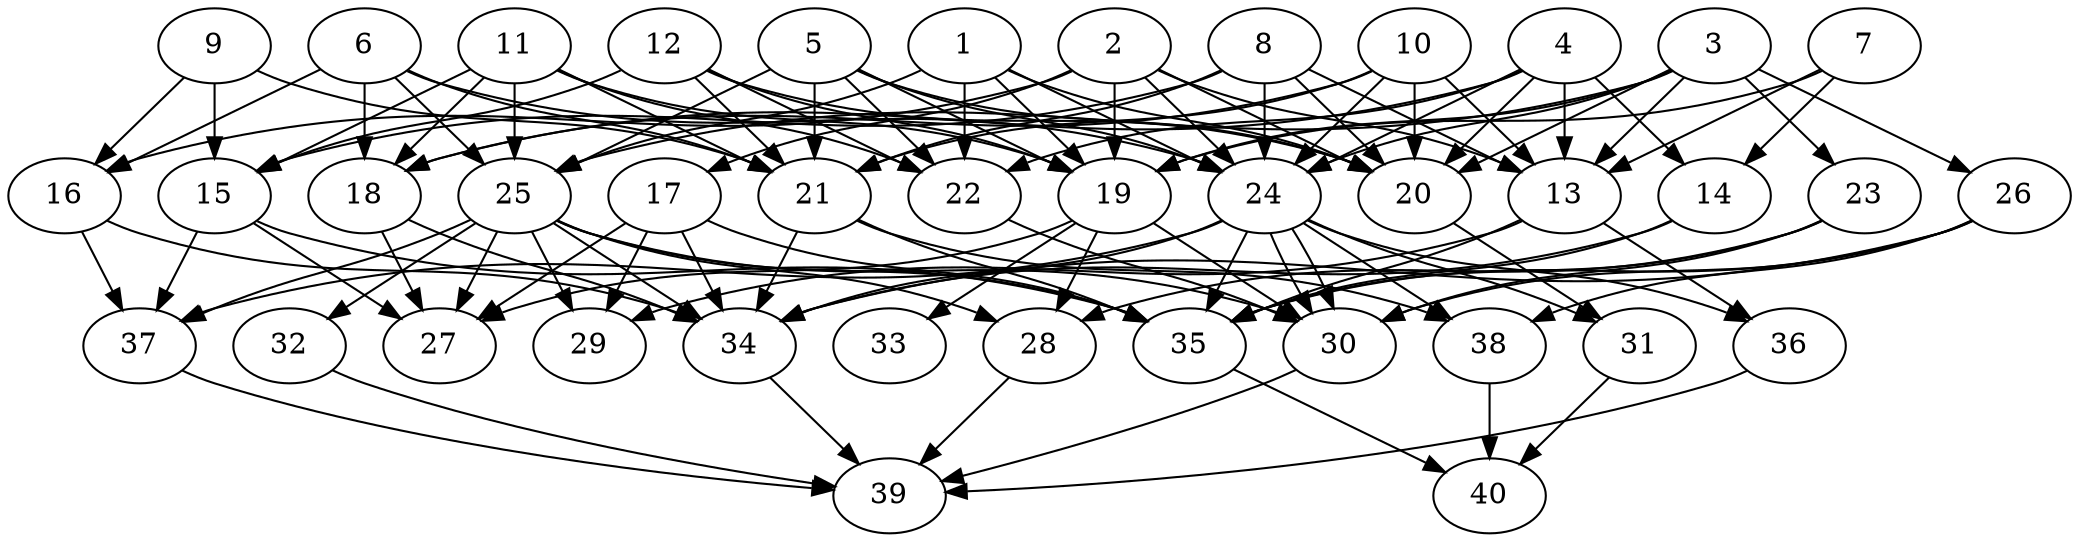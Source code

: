 // DAG automatically generated by daggen at Thu Oct  3 14:06:48 2019
// ./daggen --dot -n 40 --ccr 0.3 --fat 0.7 --regular 0.9 --density 0.7 --mindata 5242880 --maxdata 52428800 
digraph G {
  1 [size="128815787", alpha="0.06", expect_size="38644736"] 
  1 -> 19 [size ="38644736"]
  1 -> 20 [size ="38644736"]
  1 -> 22 [size ="38644736"]
  1 -> 24 [size ="38644736"]
  1 -> 25 [size ="38644736"]
  2 [size="172919467", alpha="0.08", expect_size="51875840"] 
  2 -> 13 [size ="51875840"]
  2 -> 16 [size ="51875840"]
  2 -> 17 [size ="51875840"]
  2 -> 19 [size ="51875840"]
  2 -> 20 [size ="51875840"]
  2 -> 24 [size ="51875840"]
  3 [size="58668373", alpha="0.14", expect_size="17600512"] 
  3 -> 13 [size ="17600512"]
  3 -> 19 [size ="17600512"]
  3 -> 20 [size ="17600512"]
  3 -> 23 [size ="17600512"]
  3 -> 24 [size ="17600512"]
  3 -> 25 [size ="17600512"]
  3 -> 26 [size ="17600512"]
  4 [size="132061867", alpha="0.18", expect_size="39618560"] 
  4 -> 13 [size ="39618560"]
  4 -> 14 [size ="39618560"]
  4 -> 18 [size ="39618560"]
  4 -> 20 [size ="39618560"]
  4 -> 22 [size ="39618560"]
  4 -> 24 [size ="39618560"]
  5 [size="99652267", alpha="0.15", expect_size="29895680"] 
  5 -> 19 [size ="29895680"]
  5 -> 20 [size ="29895680"]
  5 -> 21 [size ="29895680"]
  5 -> 22 [size ="29895680"]
  5 -> 24 [size ="29895680"]
  5 -> 25 [size ="29895680"]
  6 [size="104601600", alpha="0.07", expect_size="31380480"] 
  6 -> 16 [size ="31380480"]
  6 -> 18 [size ="31380480"]
  6 -> 21 [size ="31380480"]
  6 -> 24 [size ="31380480"]
  6 -> 25 [size ="31380480"]
  7 [size="37225813", alpha="0.00", expect_size="11167744"] 
  7 -> 13 [size ="11167744"]
  7 -> 14 [size ="11167744"]
  7 -> 19 [size ="11167744"]
  8 [size="171045547", alpha="0.18", expect_size="51313664"] 
  8 -> 13 [size ="51313664"]
  8 -> 15 [size ="51313664"]
  8 -> 20 [size ="51313664"]
  8 -> 21 [size ="51313664"]
  8 -> 24 [size ="51313664"]
  9 [size="144721920", alpha="0.10", expect_size="43416576"] 
  9 -> 15 [size ="43416576"]
  9 -> 16 [size ="43416576"]
  9 -> 21 [size ="43416576"]
  10 [size="46448640", alpha="0.16", expect_size="13934592"] 
  10 -> 13 [size ="13934592"]
  10 -> 18 [size ="13934592"]
  10 -> 20 [size ="13934592"]
  10 -> 21 [size ="13934592"]
  10 -> 24 [size ="13934592"]
  11 [size="70550187", alpha="0.08", expect_size="21165056"] 
  11 -> 15 [size ="21165056"]
  11 -> 18 [size ="21165056"]
  11 -> 19 [size ="21165056"]
  11 -> 21 [size ="21165056"]
  11 -> 22 [size ="21165056"]
  11 -> 25 [size ="21165056"]
  12 [size="115111253", alpha="0.08", expect_size="34533376"] 
  12 -> 15 [size ="34533376"]
  12 -> 19 [size ="34533376"]
  12 -> 20 [size ="34533376"]
  12 -> 21 [size ="34533376"]
  12 -> 22 [size ="34533376"]
  13 [size="23108267", alpha="0.19", expect_size="6932480"] 
  13 -> 29 [size ="6932480"]
  13 -> 35 [size ="6932480"]
  13 -> 36 [size ="6932480"]
  14 [size="135444480", alpha="0.18", expect_size="40633344"] 
  14 -> 34 [size ="40633344"]
  14 -> 35 [size ="40633344"]
  15 [size="118719147", alpha="0.17", expect_size="35615744"] 
  15 -> 27 [size ="35615744"]
  15 -> 35 [size ="35615744"]
  15 -> 37 [size ="35615744"]
  16 [size="78895787", alpha="0.11", expect_size="23668736"] 
  16 -> 34 [size ="23668736"]
  16 -> 37 [size ="23668736"]
  17 [size="131102720", alpha="0.11", expect_size="39330816"] 
  17 -> 27 [size ="39330816"]
  17 -> 29 [size ="39330816"]
  17 -> 34 [size ="39330816"]
  17 -> 35 [size ="39330816"]
  18 [size="131822933", alpha="0.02", expect_size="39546880"] 
  18 -> 27 [size ="39546880"]
  18 -> 34 [size ="39546880"]
  19 [size="114015573", alpha="0.13", expect_size="34204672"] 
  19 -> 27 [size ="34204672"]
  19 -> 28 [size ="34204672"]
  19 -> 30 [size ="34204672"]
  19 -> 33 [size ="34204672"]
  20 [size="31965867", alpha="0.04", expect_size="9589760"] 
  20 -> 31 [size ="9589760"]
  21 [size="158576640", alpha="0.09", expect_size="47572992"] 
  21 -> 34 [size ="47572992"]
  21 -> 35 [size ="47572992"]
  21 -> 38 [size ="47572992"]
  22 [size="67795627", alpha="0.14", expect_size="20338688"] 
  22 -> 30 [size ="20338688"]
  23 [size="133034667", alpha="0.04", expect_size="39910400"] 
  23 -> 28 [size ="39910400"]
  23 -> 30 [size ="39910400"]
  23 -> 35 [size ="39910400"]
  24 [size="124299947", alpha="0.09", expect_size="37289984"] 
  24 -> 30 [size ="37289984"]
  24 -> 30 [size ="37289984"]
  24 -> 31 [size ="37289984"]
  24 -> 34 [size ="37289984"]
  24 -> 35 [size ="37289984"]
  24 -> 36 [size ="37289984"]
  24 -> 37 [size ="37289984"]
  24 -> 38 [size ="37289984"]
  25 [size="108424533", alpha="0.04", expect_size="32527360"] 
  25 -> 27 [size ="32527360"]
  25 -> 28 [size ="32527360"]
  25 -> 29 [size ="32527360"]
  25 -> 30 [size ="32527360"]
  25 -> 32 [size ="32527360"]
  25 -> 34 [size ="32527360"]
  25 -> 35 [size ="32527360"]
  25 -> 37 [size ="32527360"]
  26 [size="82660693", alpha="0.10", expect_size="24798208"] 
  26 -> 30 [size ="24798208"]
  26 -> 34 [size ="24798208"]
  26 -> 35 [size ="24798208"]
  26 -> 38 [size ="24798208"]
  27 [size="168321707", alpha="0.19", expect_size="50496512"] 
  28 [size="94917973", alpha="0.07", expect_size="28475392"] 
  28 -> 39 [size ="28475392"]
  29 [size="108854613", alpha="0.12", expect_size="32656384"] 
  30 [size="53944320", alpha="0.20", expect_size="16183296"] 
  30 -> 39 [size ="16183296"]
  31 [size="85251413", alpha="0.15", expect_size="25575424"] 
  31 -> 40 [size ="25575424"]
  32 [size="156829013", alpha="0.02", expect_size="47048704"] 
  32 -> 39 [size ="47048704"]
  33 [size="109547520", alpha="0.10", expect_size="32864256"] 
  34 [size="141892267", alpha="0.13", expect_size="42567680"] 
  34 -> 39 [size ="42567680"]
  35 [size="53872640", alpha="0.09", expect_size="16161792"] 
  35 -> 40 [size ="16161792"]
  36 [size="84954453", alpha="0.13", expect_size="25486336"] 
  36 -> 39 [size ="25486336"]
  37 [size="164980053", alpha="0.11", expect_size="49494016"] 
  37 -> 39 [size ="49494016"]
  38 [size="156419413", alpha="0.03", expect_size="46925824"] 
  38 -> 40 [size ="46925824"]
  39 [size="55548587", alpha="0.08", expect_size="16664576"] 
  40 [size="146909867", alpha="0.15", expect_size="44072960"] 
}

